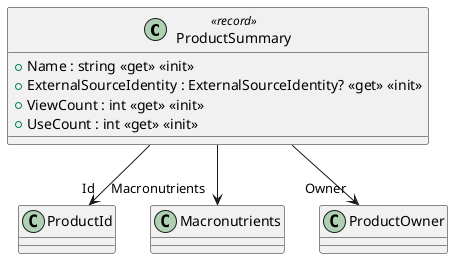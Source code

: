 @startuml
class ProductSummary <<record>> {
    + Name : string <<get>> <<init>>
    + ExternalSourceIdentity : ExternalSourceIdentity? <<get>> <<init>>
    + ViewCount : int <<get>> <<init>>
    + UseCount : int <<get>> <<init>>
}
ProductSummary --> "Id" ProductId
ProductSummary --> "Macronutrients" Macronutrients
ProductSummary --> "Owner" ProductOwner
@enduml
